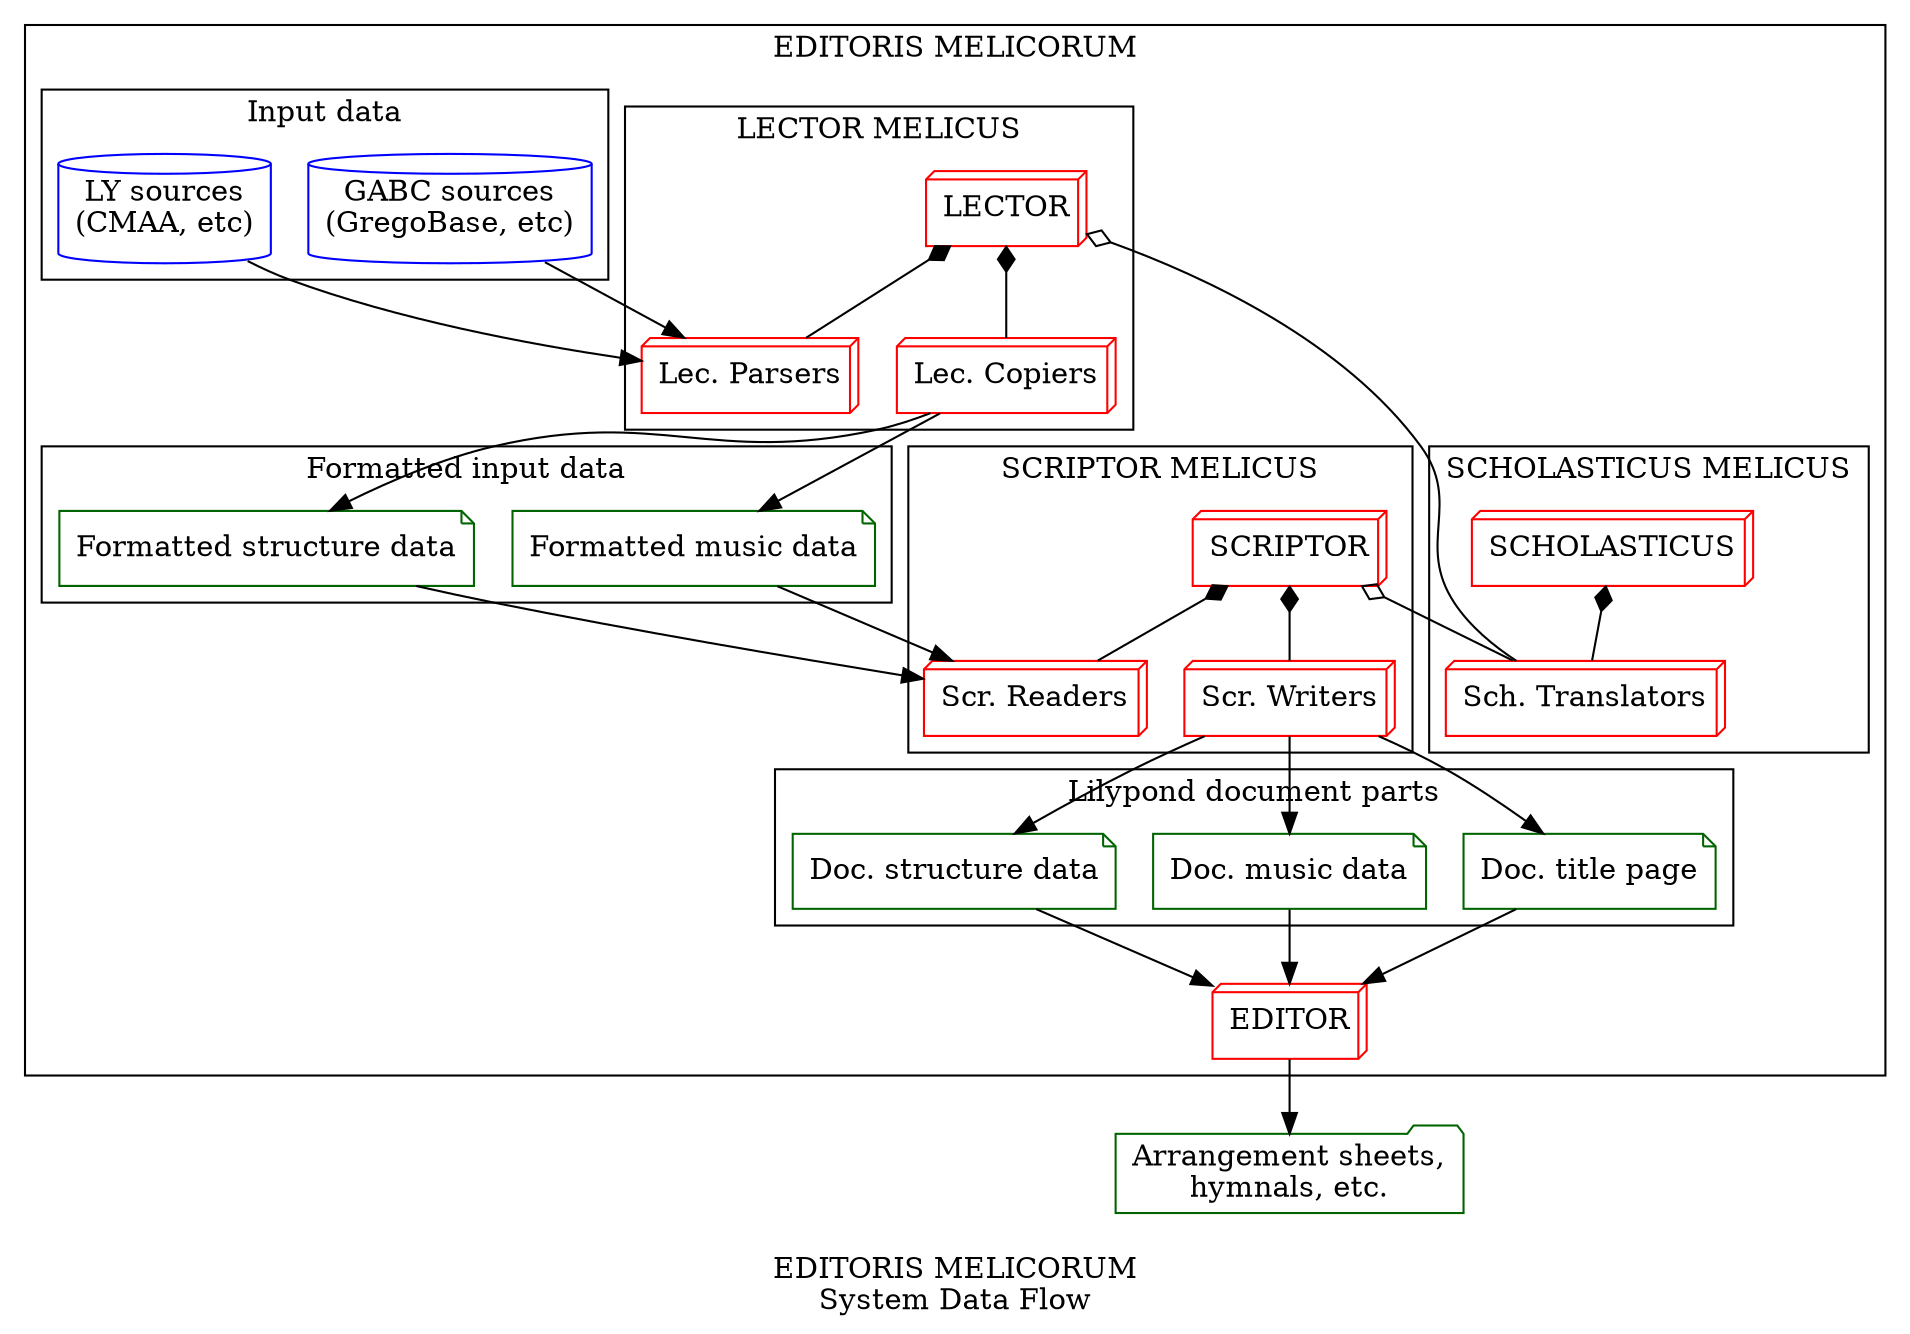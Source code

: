 digraph {
    label = "\nEDITORIS MELICORUM\nSystem Data Flow";
    node [shape = box;];
    
    editor -> finalDocuments;

    subgraph cluster_00 {
        label = "EDITORIS MELICORUM";
        docTitleData -> editor;
        docMusicData -> editor;
        docStructureData -> editor;
        scriptor -> scholasticusTranslators [dir=both, arrowhead=none, arrowtail=odiamond]; 
        lector -> scholasticusTranslators [dir=both, arrowhead=none, arrowtail=odiamond]; 
        
        subgraph cluster_10 {
            label = "LECTOR MELICUS";
            lector -> lectorParsers [dir=both, arrowhead=none, arrowtail=diamond]; 
            lector -> lectorCopiers [dir=both, arrowhead=none, arrowtail=diamond]; 
        }
        subgraph cluster_11 {
            label = "SCRIPTOR MELICUS";
            scriptor -> scriptorWriters [dir=both, arrowhead=none, arrowtail=diamond]; 
            scriptor -> scriptorReaders [dir=both, arrowhead=none, arrowtail=diamond]; 
        }
        subgraph cluster_12 {
            label = "SCHOLASTICUS MELICUS";
            scholasticus -> scholasticusTranslators [dir=both, arrowhead=none, arrowtail=diamond]; 
        }
        
        subgraph cluster_20 {
            label = "Input data";
            gabcSource -> lectorParsers;
            lySource -> lectorParsers;
        }
        
        // gabcParser -> lyTranslation [color = red;];
        
        subgraph cluster_30 {
            label = "Formatted input data";
            lectorCopiers -> formattedMusicData;
            lectorCopiers -> formattedStructureData;
            formattedMusicData -> scriptorReaders;
            formattedStructureData -> scriptorReaders;
        }
        subgraph cluster_31 {
            label = "Lilypond document parts";
            scriptorWriters -> docTitleData;
            scriptorWriters -> docMusicData;
            scriptorWriters -> docStructureData;
        }
    }
    
    // lyFormatter -> outputHtml [color = blue;];
    // lyFormatter -> outputMarkdown [color = blue;];
    // lyFormatter -> outputPdf [color = blue;];
    // lyFormatter -> outputSvg [color = blue;];
    // lyFormatter -> outputPng [color = blue;];
    
    gabcSource [label = "GABC sources\n(GregoBase, etc)";shape = cylinder;color = blue;];
    lySource [label = "LY sources\n(CMAA, etc)";shape = cylinder;color = blue;];
    
    editor [label = "EDITOR";shape = box3d;color = red;];
    
    lector [label = "LECTOR";shape = box3d;color = red;];
    lectorParsers [label = "Lec. Parsers";shape = box3d;color = red;];
    lectorCopiers [label = "Lec. Copiers";shape = box3d;color = red;];
    
    scriptor [label = "SCRIPTOR";shape = box3d;color = red;];
    scriptorReaders [label = "Scr. Readers";shape = box3d;color = red;];
    scriptorWriters [label = "Scr. Writers";shape = box3d;color = red;];
    
    scholasticus [label = "SCHOLASTICUS";shape = box3d;color = red;];
    scholasticusTranslators [label = "Sch. Translators";shape = box3d;color = red;];
    
    formattedMusicData [label = "Formatted music data";shape = note;color = darkgreen;];
    formattedStructureData [label = "Formatted structure data";shape = note;color = darkgreen;];
    
    docTitleData [label = "Doc. title page";shape = note;color = darkgreen;];
    docMusicData [label = "Doc. music data";shape = note;color = darkgreen;];
    docStructureData [label = "Doc. structure data";shape = note;color = darkgreen;];
    
    finalDocuments [label = "Arrangement sheets,\nhymnals, etc.";shape = folder;color = darkgreen;];
}